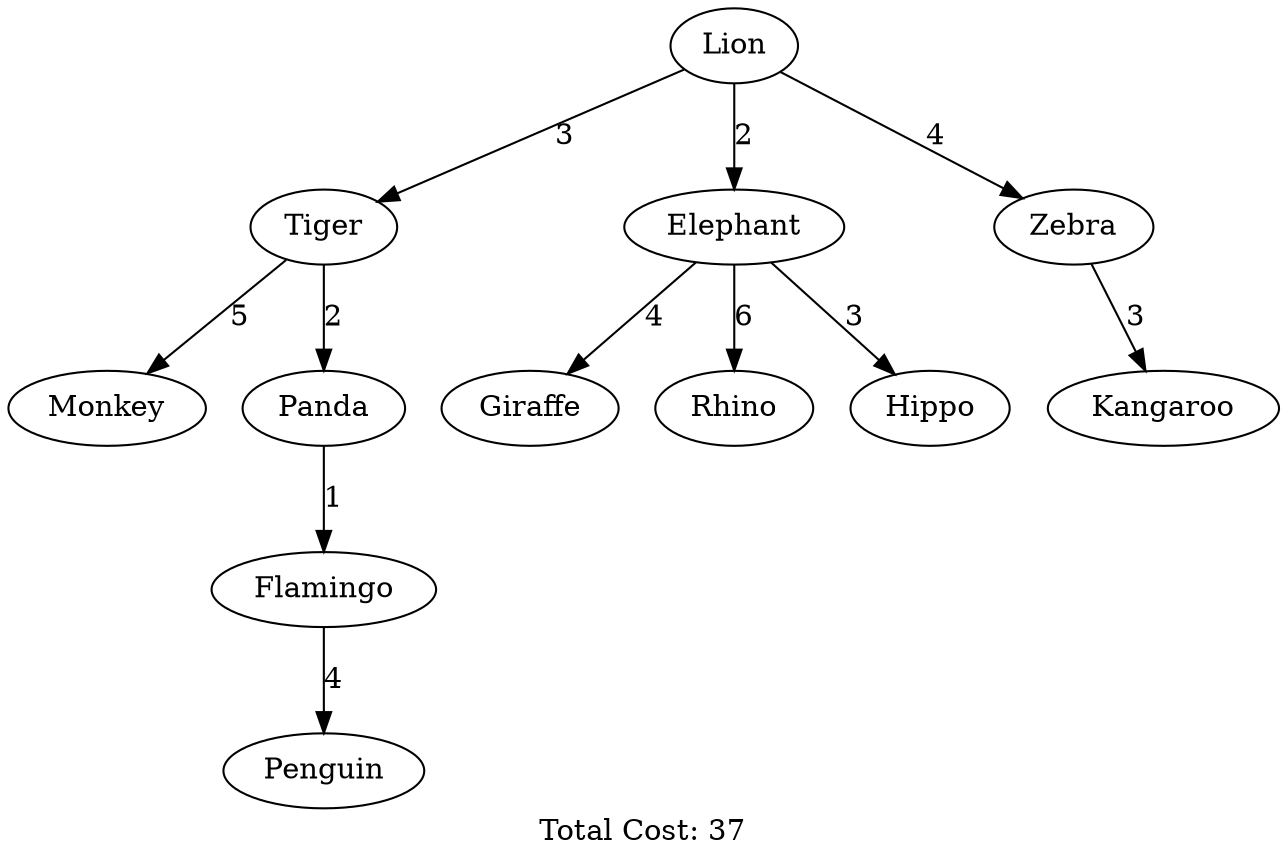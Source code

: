 digraph SPT {
	Lion;
	Tiger;
	Elephant;
	Giraffe;
	Zebra;
	Monkey;
	Panda;
	Kangaroo;
	Penguin;
	Flamingo;
	Rhino;
	Hippo;
	Lion -> Tiger [label=3];
	Lion -> Elephant [label=2];
	Elephant -> Giraffe [label=4];
	Lion -> Zebra [label=4];
	Tiger -> Monkey [label=5];
	Tiger -> Panda [label=2];
	Zebra -> Kangaroo [label=3];
	Flamingo -> Penguin [label=4];
	Panda -> Flamingo [label=1];
	Elephant -> Rhino [label=6];
	Elephant -> Hippo [label=3];
	label = "Total Cost: 37";
}
